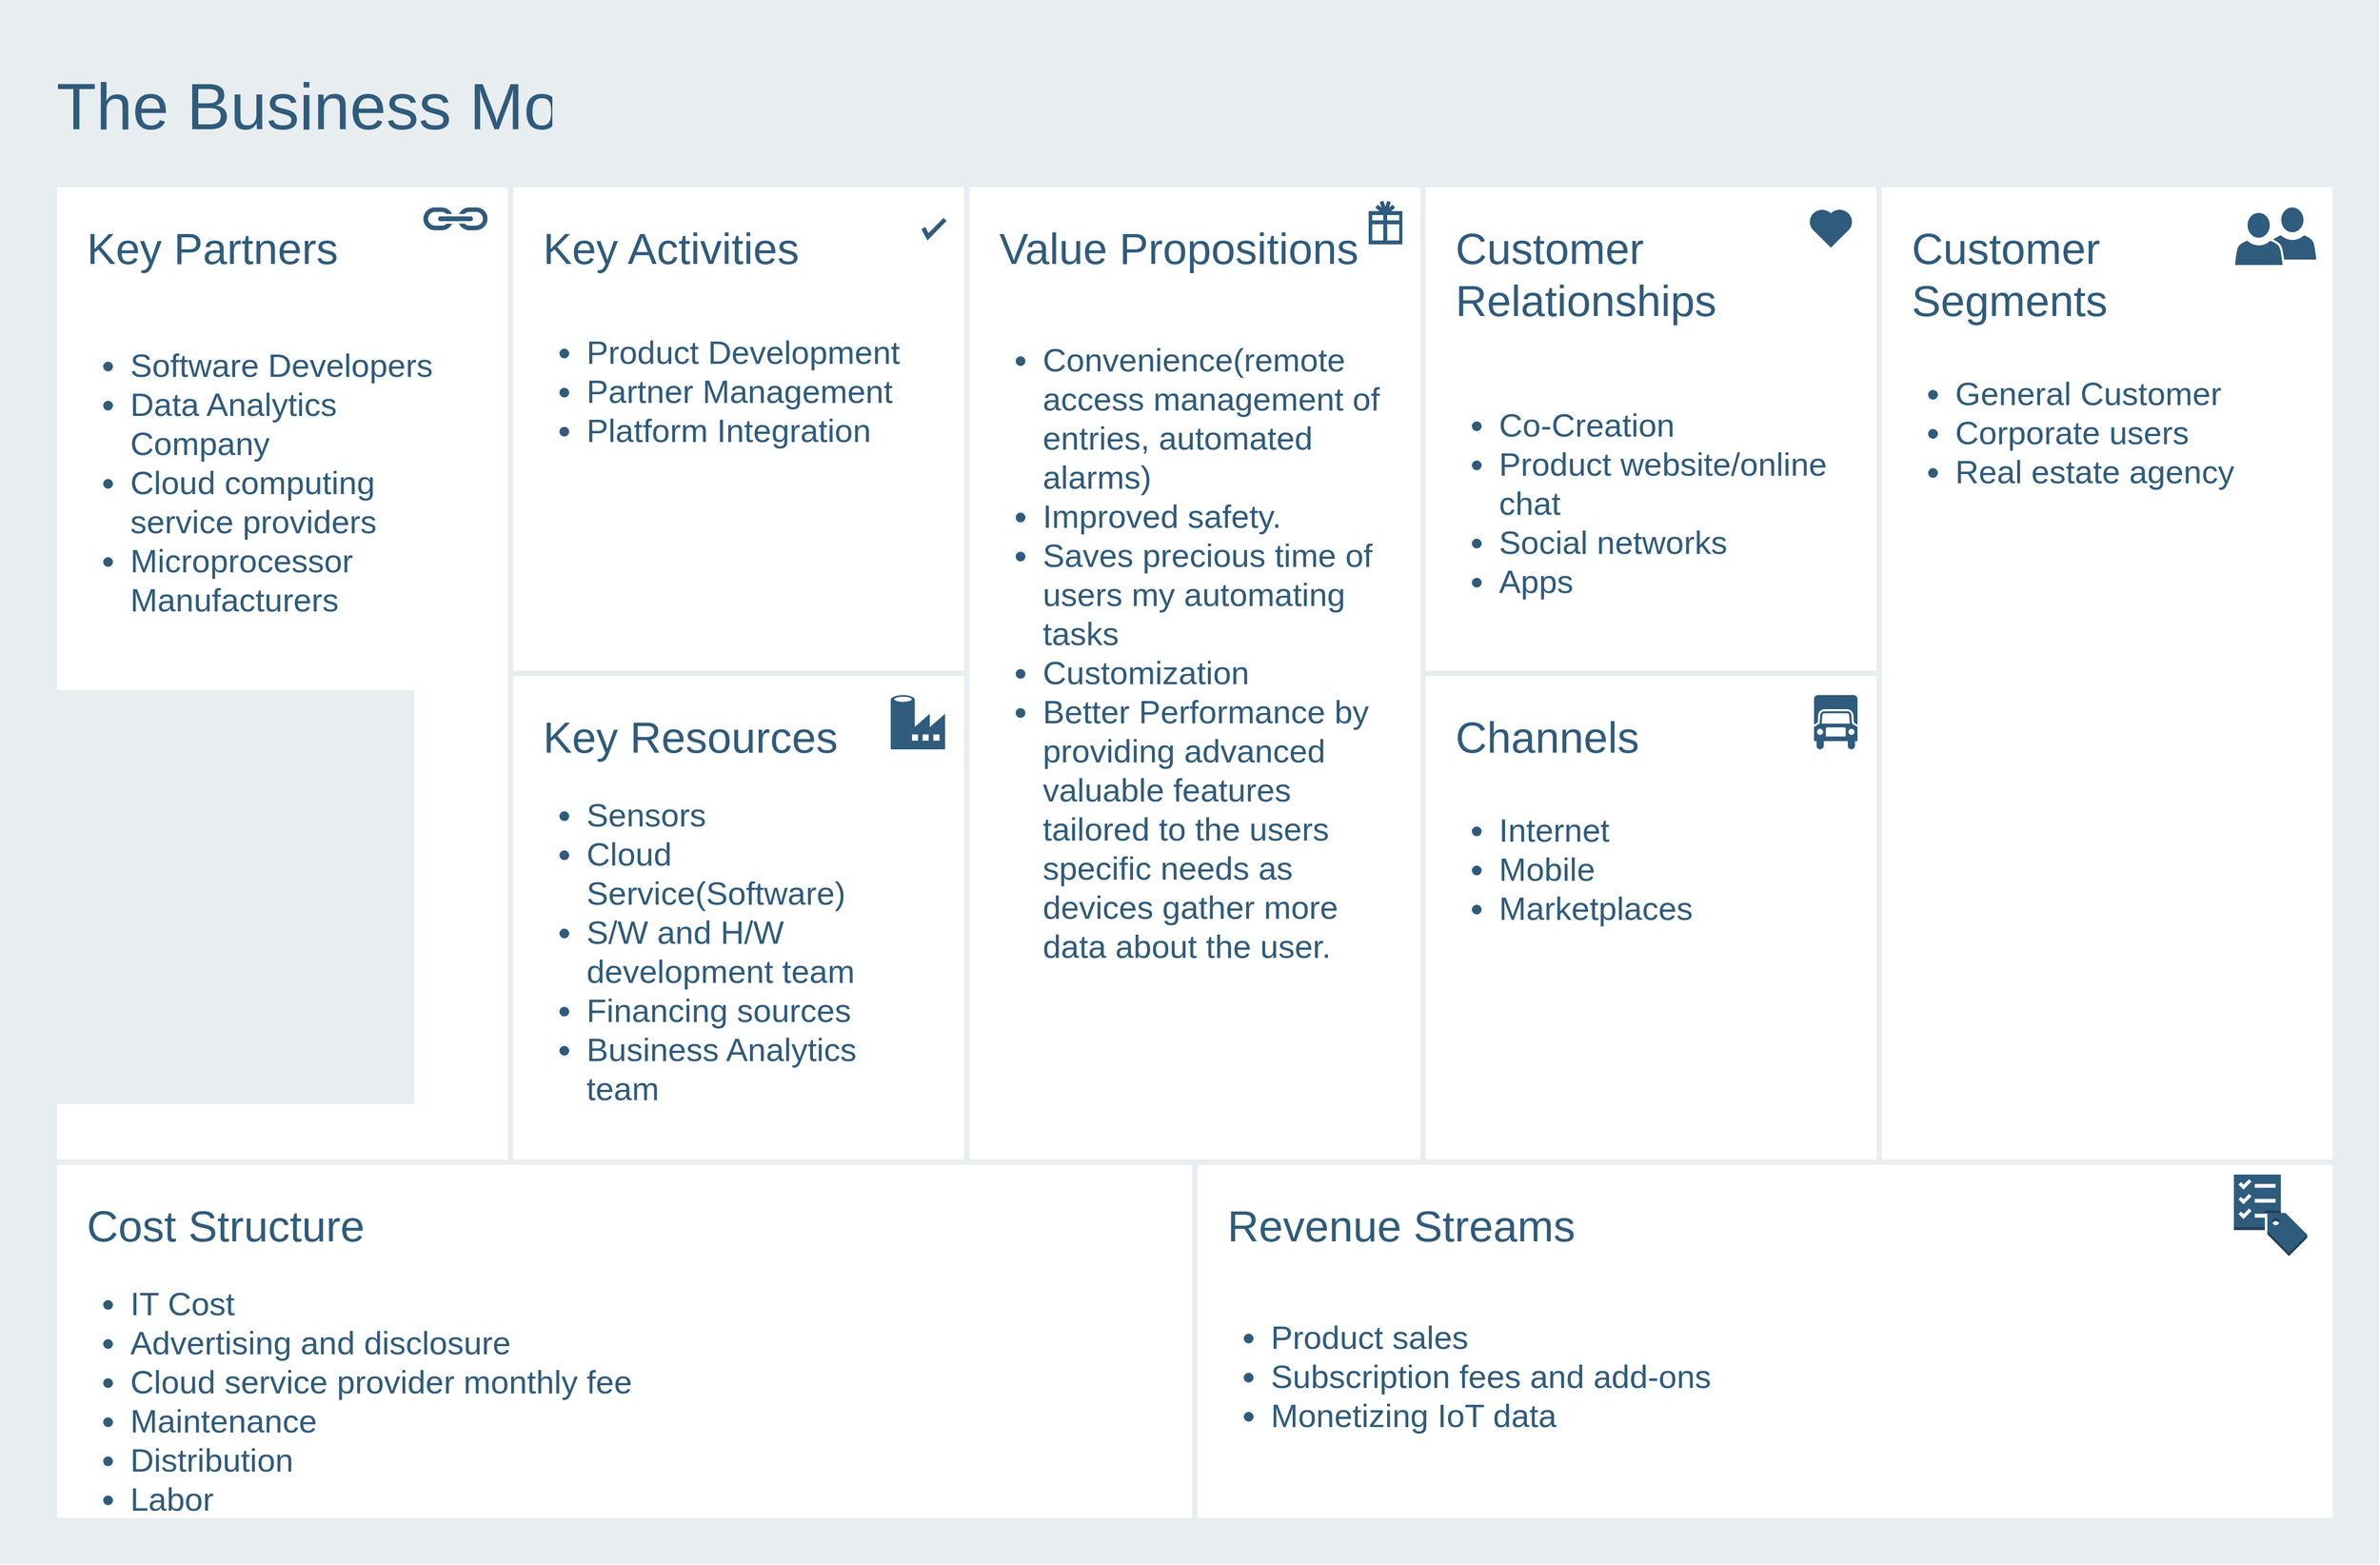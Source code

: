 <mxfile version="13.9.9" type="device"><diagram id="07fea595-8f29-1299-0266-81d95cde20df" name="Page-1"><mxGraphModel dx="7214" dy="2862" grid="1" gridSize="10" guides="1" tooltips="1" connect="1" arrows="1" fold="1" page="1" pageScale="1" pageWidth="1169" pageHeight="827" background="#ffffff" math="0" shadow="0"><root><mxCell id="0"/><mxCell id="1" parent="0"/><mxCell id="698" value="" style="rounded=0;whiteSpace=wrap;html=1;shadow=0;labelBackgroundColor=none;strokeColor=none;strokeWidth=3;fillColor=#e8edf0;fontSize=60;fontColor=#2F5B7C;align=left;" parent="1" vertex="1"><mxGeometry x="-2260" y="50" width="2190" height="1440" as="geometry"/></mxCell><mxCell id="699" value="&lt;div&gt;&lt;font style=&quot;font-size: 40px&quot;&gt;Customer Relationships&lt;/font&gt;&lt;/div&gt;&lt;div&gt;&lt;br&gt;&lt;/div&gt;&lt;div&gt;&lt;br&gt;&lt;/div&gt;&lt;div&gt;&lt;br&gt;&lt;/div&gt;&lt;div style=&quot;font-size: 30px&quot;&gt;&lt;ul&gt;&lt;li&gt;&lt;font style=&quot;font-size: 30px&quot;&gt;Co-Creation&amp;nbsp;&lt;/font&gt;&lt;/li&gt;&lt;li&gt;&lt;font style=&quot;font-size: 30px&quot;&gt;Product website/online chat&lt;/font&gt;&lt;/li&gt;&lt;li&gt;&lt;font style=&quot;font-size: 30px&quot;&gt;Social networks&lt;/font&gt;&lt;/li&gt;&lt;li&gt;&lt;font style=&quot;font-size: 30px&quot;&gt;Apps&lt;/font&gt;&lt;/li&gt;&lt;/ul&gt;&lt;/div&gt;" style="rounded=0;whiteSpace=wrap;html=1;shadow=0;labelBackgroundColor=none;strokeColor=#e8edf0;strokeWidth=5;fillColor=#ffffff;fontSize=12;fontColor=#2F5B7C;align=left;verticalAlign=top;spacing=30;" parent="1" vertex="1"><mxGeometry x="-950" y="220" width="420" height="450" as="geometry"/></mxCell><mxCell id="700" value="&lt;font style=&quot;font-size: 40px&quot;&gt;&lt;font style=&quot;font-size: 40px&quot;&gt;Key Partners&lt;/font&gt;&lt;br&gt;&lt;/font&gt;&lt;font style=&quot;font-size: 30px&quot;&gt;&lt;br style=&quot;font-size: 12px&quot;&gt;&lt;ul&gt;&lt;li&gt;&lt;font style=&quot;font-size: 30px&quot;&gt;&lt;font style=&quot;font-size: 30px&quot;&gt;Software Developers&amp;nbsp;&lt;/font&gt;&lt;/font&gt;&lt;/li&gt;&lt;li&gt;&lt;font style=&quot;font-size: 30px&quot;&gt;Data Analytics Company&amp;nbsp;&lt;/font&gt;&lt;/li&gt;&lt;li&gt;Cloud computing service providers&lt;/li&gt;&lt;li&gt;&lt;font style=&quot;font-size: 30px&quot;&gt;&lt;font style=&quot;font-size: 30px&quot;&gt;Microprocessor Manufacturers&lt;/font&gt;&lt;/font&gt;&lt;/li&gt;&lt;/ul&gt;&lt;/font&gt;&lt;div style=&quot;font-size: 12px&quot;&gt;&lt;br style=&quot;font-size: 12px&quot;&gt;&lt;/div&gt;" style="rounded=0;whiteSpace=wrap;html=1;shadow=0;labelBackgroundColor=none;strokeColor=#e8edf0;strokeWidth=5;fillColor=#ffffff;fontSize=12;fontColor=#2F5B7C;align=left;verticalAlign=top;spacing=30;" parent="1" vertex="1"><mxGeometry x="-2210" y="220" width="420" height="900" as="geometry"/></mxCell><mxCell id="701" value="&lt;font&gt;&lt;font style=&quot;font-size: 40px&quot;&gt;Key Activities&lt;/font&gt;&lt;br style=&quot;font-size: 12px&quot;&gt;&lt;/font&gt;&lt;font style=&quot;font-size: 20px&quot;&gt;&lt;br style=&quot;font-size: 12px&quot;&gt;&lt;div style=&quot;font-size: 30px&quot;&gt;&lt;ul&gt;&lt;li&gt;&lt;font style=&quot;font-size: 30px&quot;&gt;&lt;div&gt;Product Development&lt;/div&gt;&lt;/font&gt;&lt;/li&gt;&lt;li&gt;&lt;font style=&quot;font-size: 30px&quot;&gt;&lt;div&gt;Partner Management&lt;/div&gt;&lt;/font&gt;&lt;/li&gt;&lt;li&gt;&lt;font style=&quot;font-size: 30px&quot;&gt;&lt;div&gt;Platform Integration&lt;/div&gt;&lt;/font&gt;&lt;/li&gt;&lt;/ul&gt;&lt;/div&gt;&lt;/font&gt;" style="rounded=0;whiteSpace=wrap;html=1;shadow=0;labelBackgroundColor=none;strokeColor=#e8edf0;strokeWidth=5;fillColor=#ffffff;fontSize=12;fontColor=#2F5B7C;align=left;verticalAlign=top;spacing=30;" parent="1" vertex="1"><mxGeometry x="-1790" y="220" width="420" height="450" as="geometry"/></mxCell><mxCell id="702" value="&lt;div style=&quot;font-size: 40px&quot;&gt;&lt;font style=&quot;font-size: 40px&quot;&gt;Key Resources&lt;/font&gt;&lt;/div&gt;&lt;div style=&quot;font-size: 30px&quot;&gt;&lt;ul&gt;&lt;li&gt;&lt;font style=&quot;font-size: 30px&quot;&gt;Sensors&amp;nbsp;&lt;/font&gt;&lt;/li&gt;&lt;li&gt;&lt;font style=&quot;font-size: 30px&quot;&gt;Cloud Service(Software)&amp;nbsp;&lt;/font&gt;&lt;/li&gt;&lt;li&gt;S/W and H/W development team&lt;/li&gt;&lt;li&gt;Financing sources&lt;/li&gt;&lt;li&gt;&lt;font style=&quot;font-size: 30px&quot;&gt;Business Analytics team&lt;/font&gt;&lt;/li&gt;&lt;/ul&gt;&lt;/div&gt;" style="rounded=0;whiteSpace=wrap;html=1;shadow=0;labelBackgroundColor=none;strokeColor=#e8edf0;strokeWidth=5;fillColor=#ffffff;fontSize=12;fontColor=#2F5B7C;align=left;verticalAlign=top;spacing=30;" parent="1" vertex="1"><mxGeometry x="-1790" y="670" width="420" height="450" as="geometry"/></mxCell><mxCell id="703" value="&lt;div&gt;&lt;font style=&quot;font-size: 40px&quot;&gt;Value Propositions&lt;/font&gt;&lt;/div&gt;&lt;div style=&quot;font-size: 26px&quot;&gt;&lt;font style=&quot;font-size: 26px&quot;&gt;&lt;br&gt;&lt;/font&gt;&lt;/div&gt;&lt;div style=&quot;font-size: 30px&quot;&gt;&lt;ul&gt;&lt;li&gt;Convenience(remote access management of entries, automated alarms)&lt;/li&gt;&lt;li&gt;Improved safety.&amp;nbsp;&lt;/li&gt;&lt;li&gt;Saves precious time of users my automating tasks&amp;nbsp;&lt;/li&gt;&lt;li&gt;Customization&amp;nbsp;&lt;br&gt;&lt;/li&gt;&lt;li&gt;Better Performance by providing advanced valuable features tailored to the users specific needs as devices gather more data about the user.&lt;/li&gt;&lt;/ul&gt;&lt;/div&gt;" style="rounded=0;whiteSpace=wrap;html=1;shadow=0;labelBackgroundColor=none;strokeColor=#e8edf0;strokeWidth=5;fillColor=#ffffff;fontSize=12;fontColor=#2F5B7C;align=left;verticalAlign=top;spacing=30;" parent="1" vertex="1"><mxGeometry x="-1370" y="220" width="420" height="900" as="geometry"/></mxCell><mxCell id="704" value="&lt;div&gt;&lt;font style=&quot;font-size: 40px&quot;&gt;Customer Segments&lt;/font&gt;&lt;/div&gt;&lt;div&gt;&lt;br&gt;&lt;/div&gt;&lt;div style=&quot;font-size: 30px&quot;&gt;&lt;ul&gt;&lt;li&gt;&lt;font style=&quot;font-size: 30px&quot;&gt;General Customer&amp;nbsp;&lt;/font&gt;&lt;/li&gt;&lt;li&gt;&lt;font style=&quot;font-size: 30px&quot;&gt;Corporate users&lt;/font&gt;&amp;nbsp;&lt;/li&gt;&lt;li&gt;&lt;font style=&quot;font-size: 30px&quot;&gt;Real estate agency&lt;/font&gt;&lt;/li&gt;&lt;/ul&gt;&lt;/div&gt;" style="rounded=0;whiteSpace=wrap;html=1;shadow=0;labelBackgroundColor=none;strokeColor=#e8edf0;strokeWidth=5;fillColor=#ffffff;fontSize=12;fontColor=#2F5B7C;align=left;verticalAlign=top;spacing=30;" parent="1" vertex="1"><mxGeometry x="-530" y="220" width="420" height="900" as="geometry"/></mxCell><mxCell id="705" value="&lt;div&gt;&lt;font style=&quot;font-size: 40px&quot;&gt;Channels&lt;/font&gt;&lt;/div&gt;&lt;div&gt;&lt;br&gt;&lt;/div&gt;&lt;div style=&quot;font-size: 30px&quot;&gt;&lt;ul&gt;&lt;li&gt;Internet&lt;/li&gt;&lt;li&gt;Mobile&lt;/li&gt;&lt;li&gt;Marketplaces&lt;/li&gt;&lt;/ul&gt;&lt;/div&gt;" style="rounded=0;whiteSpace=wrap;html=1;shadow=0;labelBackgroundColor=none;strokeColor=#e8edf0;strokeWidth=5;fillColor=#ffffff;fontSize=12;fontColor=#2F5B7C;align=left;verticalAlign=top;spacing=30;" parent="1" vertex="1"><mxGeometry x="-950" y="670" width="420" height="450" as="geometry"/></mxCell><mxCell id="706" value="&lt;div&gt;&lt;font style=&quot;font-size: 40px&quot;&gt;Cost Structure&lt;/font&gt;&lt;/div&gt;&lt;div style=&quot;font-size: 30px&quot;&gt;&lt;ul&gt;&lt;li&gt;IT Cost&lt;/li&gt;&lt;li&gt;Advertising and disclosure&lt;/li&gt;&lt;li&gt;Cloud service provider monthly fee&lt;/li&gt;&lt;li&gt;Maintenance&lt;/li&gt;&lt;li&gt;Distribution&lt;/li&gt;&lt;li&gt;Labor&lt;/li&gt;&lt;/ul&gt;&lt;/div&gt;" style="rounded=0;whiteSpace=wrap;html=1;shadow=0;labelBackgroundColor=none;strokeColor=#e8edf0;strokeWidth=5;fillColor=#ffffff;fontSize=12;fontColor=#2F5B7C;align=left;verticalAlign=top;spacing=30;" parent="1" vertex="1"><mxGeometry x="-2210" y="1120" width="1050" height="330" as="geometry"/></mxCell><mxCell id="707" value="&lt;div&gt;&lt;font style=&quot;font-size: 40px&quot;&gt;Revenue Streams&lt;/font&gt;&lt;/div&gt;&lt;div style=&quot;font-size: 26px&quot;&gt;&lt;font style=&quot;font-size: 26px&quot;&gt;&lt;br&gt;&lt;/font&gt;&lt;/div&gt;&lt;div style=&quot;font-size: 26px&quot;&gt;&lt;font style=&quot;font-size: 30px&quot;&gt;&lt;ul&gt;&lt;li&gt;Product sales&lt;/li&gt;&lt;li&gt;Subscription fees and add-ons&lt;/li&gt;&lt;li&gt;Monetizing IoT data&lt;/li&gt;&lt;/ul&gt;&lt;/font&gt;&lt;/div&gt;" style="rounded=0;whiteSpace=wrap;html=1;shadow=0;labelBackgroundColor=none;strokeColor=#e8edf0;strokeWidth=5;fillColor=#ffffff;fontSize=12;fontColor=#2F5B7C;align=left;verticalAlign=top;spacing=30;" parent="1" vertex="1"><mxGeometry x="-1160" y="1120" width="1050" height="330" as="geometry"/></mxCell><mxCell id="708" value="The Business Model Canvas&lt;br&gt;" style="text;html=1;resizable=0;points=[];autosize=1;align=left;verticalAlign=top;spacingTop=-4;fontSize=60;fontColor=#2F5B7C;" parent="1" vertex="1"><mxGeometry x="-2210" y="110" width="780" height="70" as="geometry"/></mxCell><mxCell id="709" value="" style="html=1;verticalLabelPosition=bottom;labelBackgroundColor=#ffffff;verticalAlign=top;shadow=0;dashed=0;strokeWidth=4;shape=mxgraph.ios7.misc.check;strokeColor=#2F5B7C;fillColor=#ffffff;gradientColor=none;fontSize=12;fontColor=#2F5B7C;align=left;" parent="1" vertex="1"><mxGeometry x="-1410" y="252" width="20" height="16" as="geometry"/></mxCell><mxCell id="710" value="" style="shape=mxgraph.signs.travel.present;html=1;fillColor=#2F5B7C;strokeColor=none;verticalLabelPosition=bottom;verticalAlign=top;align=center;shadow=0;labelBackgroundColor=none;fontSize=12;fontColor=#2F5B7C;" parent="1" vertex="1"><mxGeometry x="-1000" y="235" width="31" height="40" as="geometry"/></mxCell><mxCell id="711" value="" style="html=1;verticalLabelPosition=bottom;labelBackgroundColor=#ffffff;verticalAlign=top;strokeWidth=3;strokeColor=none;fillColor=#2F5B7C;shadow=0;dashed=0;shape=mxgraph.ios7.icons.heart;fontSize=12;fontColor=#2F5B7C;align=left;" parent="1" vertex="1"><mxGeometry x="-595.0" y="242" width="41" height="36" as="geometry"/></mxCell><mxCell id="712" value="&lt;div style=&quot;font-size: 10px&quot;&gt;&lt;br&gt;&lt;/div&gt;" style="text;html=1;resizable=0;points=[];autosize=1;align=left;verticalAlign=top;spacingTop=-4;fontSize=10;fontColor=#2F5B7C;" parent="1" vertex="1"><mxGeometry x="-805.5" y="1286" width="20" height="10" as="geometry"/></mxCell><mxCell id="713" value="&lt;div style=&quot;font-size: 10px&quot;&gt;&lt;br&gt;&lt;/div&gt;" style="text;html=1;resizable=0;points=[];autosize=1;align=left;verticalAlign=top;spacingTop=-4;fontSize=10;fontColor=#2F5B7C;" parent="1" vertex="1"><mxGeometry x="-984.5" y="1286" width="20" height="10" as="geometry"/></mxCell><mxCell id="714" value="&lt;div style=&quot;font-size: 10px&quot;&gt;&lt;br&gt;&lt;/div&gt;" style="text;html=1;resizable=0;points=[];autosize=1;align=left;verticalAlign=top;spacingTop=-4;fontSize=10;fontColor=#2F5B7C;" parent="1" vertex="1"><mxGeometry x="-1130" y="1286" width="20" height="10" as="geometry"/></mxCell><mxCell id="715" value="" style="shadow=0;dashed=0;html=1;strokeColor=none;labelPosition=center;verticalLabelPosition=bottom;verticalAlign=top;shape=mxgraph.mscae.cloud.data_factory;fillColor=#2F5B7C;labelBackgroundColor=none;fontSize=10;fontColor=#2F5B7C;align=left;" parent="1" vertex="1"><mxGeometry x="-1440" y="690" width="50" height="50" as="geometry"/></mxCell><mxCell id="716" value="" style="shape=mxgraph.signs.transportation.truck_6;html=1;fillColor=#2F5B7C;strokeColor=none;verticalLabelPosition=bottom;verticalAlign=top;align=center;shadow=0;labelBackgroundColor=none;fontSize=10;fontColor=#2F5B7C;aspect=fixed;" parent="1" vertex="1"><mxGeometry x="-590" y="690" width="40" height="50" as="geometry"/></mxCell><mxCell id="717" value="" style="shape=image;html=1;verticalAlign=top;verticalLabelPosition=bottom;labelBackgroundColor=#ffffff;imageAspect=0;aspect=fixed;image=https://cdn4.iconfinder.com/data/icons/evil-icons-user-interface/64/price-128.png;shadow=0;strokeColor=#e8edf0;strokeWidth=3;fillColor=#2F5B7C;gradientColor=none;fontSize=10;fontColor=#2F5B7C;align=left;" parent="1" vertex="1"><mxGeometry x="-1226" y="1140" width="58" height="58" as="geometry"/></mxCell><mxCell id="718" value="" style="dashed=0;html=1;shape=mxgraph.aws3.checklist_cost;fillColor=#2F5B7C;gradientColor=none;shadow=0;labelBackgroundColor=none;strokeColor=none;strokeWidth=3;fontSize=10;fontColor=#2F5B7C;align=left;" parent="1" vertex="1"><mxGeometry x="-203.5" y="1131.5" width="67.5" height="75" as="geometry"/></mxCell><mxCell id="719" value="" style="shadow=0;dashed=0;html=1;strokeColor=none;fillColor=#2F5B7C;labelPosition=center;verticalLabelPosition=bottom;verticalAlign=top;outlineConnect=0;shape=mxgraph.office.concepts.link;labelBackgroundColor=none;fontSize=10;fontColor=#000000;align=left;" parent="1" vertex="1"><mxGeometry x="-1871" y="241" width="61" height="21" as="geometry"/></mxCell><mxCell id="720" value="" style="group" parent="1" vertex="1" connectable="0"><mxGeometry x="-203.5" y="245" width="69" height="50" as="geometry"/></mxCell><mxCell id="721" value="" style="shadow=0;dashed=0;html=1;strokeColor=#FFFFFF;labelPosition=center;verticalLabelPosition=bottom;verticalAlign=top;outlineConnect=0;shape=mxgraph.office.users.user;fillColor=#2F5B7C;labelBackgroundColor=none;fontSize=10;fontColor=#000000;align=left;strokeWidth=2;" parent="720" vertex="1"><mxGeometry x="31" y="-5" width="46" height="50" as="geometry"/></mxCell><mxCell id="722" value="" style="shadow=0;dashed=0;html=1;strokeColor=#FFFFFF;labelPosition=center;verticalLabelPosition=bottom;verticalAlign=top;outlineConnect=0;shape=mxgraph.office.users.user;fillColor=#2F5B7C;labelBackgroundColor=none;fontSize=10;fontColor=#000000;align=left;strokeWidth=2;" parent="720" vertex="1"><mxGeometry width="46" height="50" as="geometry"/></mxCell></root></mxGraphModel></diagram></mxfile>